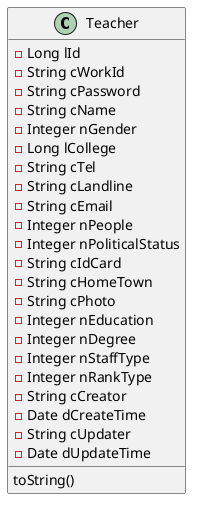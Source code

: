 @startuml
class Teacher{
-Long lId
-String cWorkId
-String cPassword
-String cName
-Integer nGender
-Long lCollege
-String cTel
-String cLandline
-String cEmail
-Integer nPeople
-Integer nPoliticalStatus
-String cIdCard
-String cHomeTown
-String cPhoto
-Integer nEducation
-Integer nDegree
-Integer nStaffType
-Integer nRankType
-String cCreator
-Date dCreateTime
-String cUpdater
-Date dUpdateTime
toString()
}

@enduml
